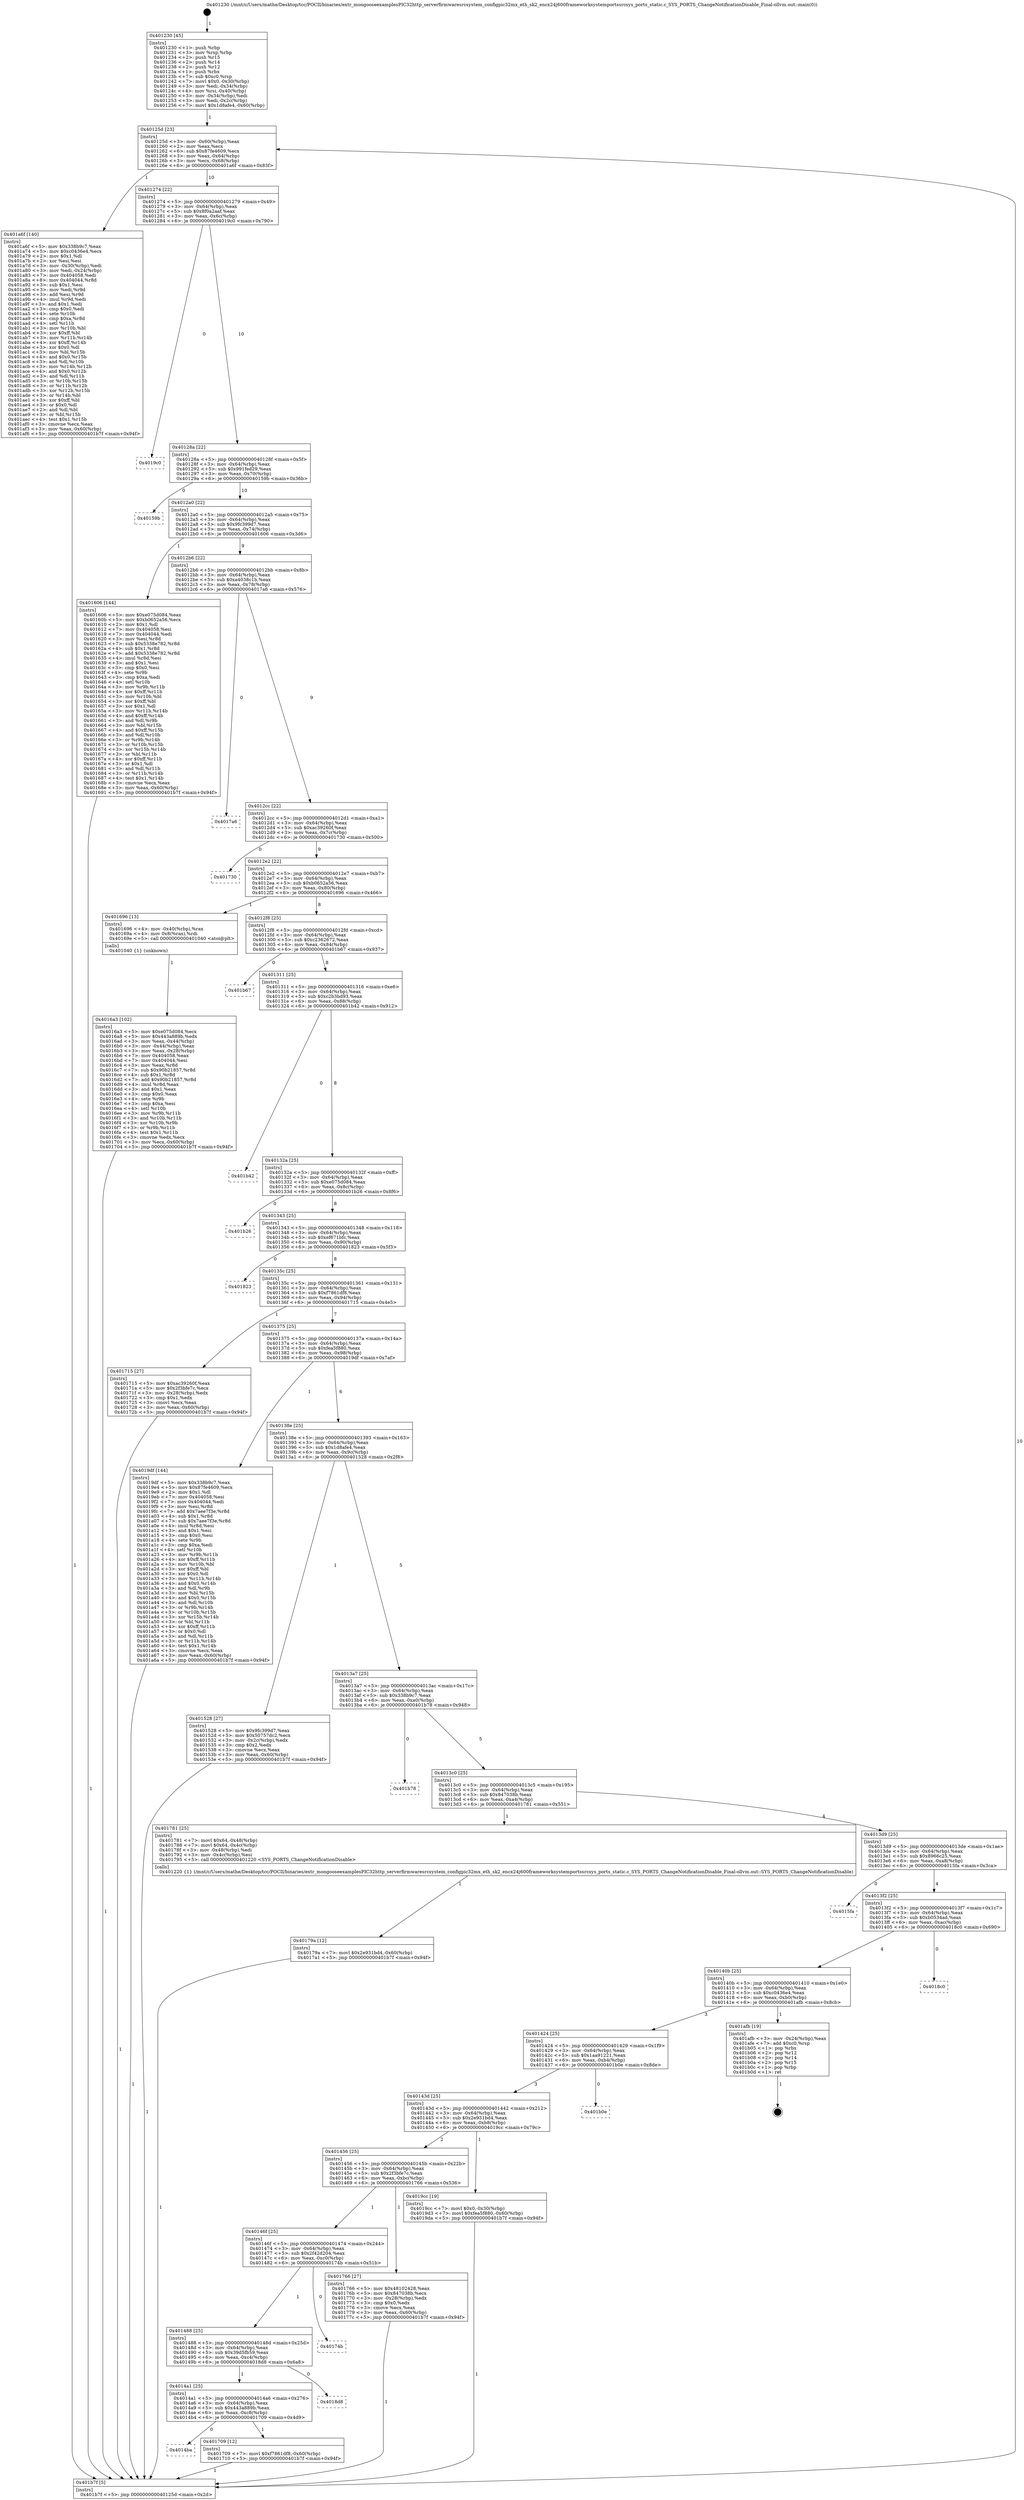 digraph "0x401230" {
  label = "0x401230 (/mnt/c/Users/mathe/Desktop/tcc/POCII/binaries/extr_mongooseexamplesPIC32http_serverfirmwaresrcsystem_configpic32mx_eth_sk2_encx24j600frameworksystemportssrcsys_ports_static.c_SYS_PORTS_ChangeNotificationDisable_Final-ollvm.out::main(0))"
  labelloc = "t"
  node[shape=record]

  Entry [label="",width=0.3,height=0.3,shape=circle,fillcolor=black,style=filled]
  "0x40125d" [label="{
     0x40125d [23]\l
     | [instrs]\l
     &nbsp;&nbsp;0x40125d \<+3\>: mov -0x60(%rbp),%eax\l
     &nbsp;&nbsp;0x401260 \<+2\>: mov %eax,%ecx\l
     &nbsp;&nbsp;0x401262 \<+6\>: sub $0x87fe4609,%ecx\l
     &nbsp;&nbsp;0x401268 \<+3\>: mov %eax,-0x64(%rbp)\l
     &nbsp;&nbsp;0x40126b \<+3\>: mov %ecx,-0x68(%rbp)\l
     &nbsp;&nbsp;0x40126e \<+6\>: je 0000000000401a6f \<main+0x83f\>\l
  }"]
  "0x401a6f" [label="{
     0x401a6f [140]\l
     | [instrs]\l
     &nbsp;&nbsp;0x401a6f \<+5\>: mov $0x338b9c7,%eax\l
     &nbsp;&nbsp;0x401a74 \<+5\>: mov $0xc0436e4,%ecx\l
     &nbsp;&nbsp;0x401a79 \<+2\>: mov $0x1,%dl\l
     &nbsp;&nbsp;0x401a7b \<+2\>: xor %esi,%esi\l
     &nbsp;&nbsp;0x401a7d \<+3\>: mov -0x30(%rbp),%edi\l
     &nbsp;&nbsp;0x401a80 \<+3\>: mov %edi,-0x24(%rbp)\l
     &nbsp;&nbsp;0x401a83 \<+7\>: mov 0x404058,%edi\l
     &nbsp;&nbsp;0x401a8a \<+8\>: mov 0x404044,%r8d\l
     &nbsp;&nbsp;0x401a92 \<+3\>: sub $0x1,%esi\l
     &nbsp;&nbsp;0x401a95 \<+3\>: mov %edi,%r9d\l
     &nbsp;&nbsp;0x401a98 \<+3\>: add %esi,%r9d\l
     &nbsp;&nbsp;0x401a9b \<+4\>: imul %r9d,%edi\l
     &nbsp;&nbsp;0x401a9f \<+3\>: and $0x1,%edi\l
     &nbsp;&nbsp;0x401aa2 \<+3\>: cmp $0x0,%edi\l
     &nbsp;&nbsp;0x401aa5 \<+4\>: sete %r10b\l
     &nbsp;&nbsp;0x401aa9 \<+4\>: cmp $0xa,%r8d\l
     &nbsp;&nbsp;0x401aad \<+4\>: setl %r11b\l
     &nbsp;&nbsp;0x401ab1 \<+3\>: mov %r10b,%bl\l
     &nbsp;&nbsp;0x401ab4 \<+3\>: xor $0xff,%bl\l
     &nbsp;&nbsp;0x401ab7 \<+3\>: mov %r11b,%r14b\l
     &nbsp;&nbsp;0x401aba \<+4\>: xor $0xff,%r14b\l
     &nbsp;&nbsp;0x401abe \<+3\>: xor $0x0,%dl\l
     &nbsp;&nbsp;0x401ac1 \<+3\>: mov %bl,%r15b\l
     &nbsp;&nbsp;0x401ac4 \<+4\>: and $0x0,%r15b\l
     &nbsp;&nbsp;0x401ac8 \<+3\>: and %dl,%r10b\l
     &nbsp;&nbsp;0x401acb \<+3\>: mov %r14b,%r12b\l
     &nbsp;&nbsp;0x401ace \<+4\>: and $0x0,%r12b\l
     &nbsp;&nbsp;0x401ad2 \<+3\>: and %dl,%r11b\l
     &nbsp;&nbsp;0x401ad5 \<+3\>: or %r10b,%r15b\l
     &nbsp;&nbsp;0x401ad8 \<+3\>: or %r11b,%r12b\l
     &nbsp;&nbsp;0x401adb \<+3\>: xor %r12b,%r15b\l
     &nbsp;&nbsp;0x401ade \<+3\>: or %r14b,%bl\l
     &nbsp;&nbsp;0x401ae1 \<+3\>: xor $0xff,%bl\l
     &nbsp;&nbsp;0x401ae4 \<+3\>: or $0x0,%dl\l
     &nbsp;&nbsp;0x401ae7 \<+2\>: and %dl,%bl\l
     &nbsp;&nbsp;0x401ae9 \<+3\>: or %bl,%r15b\l
     &nbsp;&nbsp;0x401aec \<+4\>: test $0x1,%r15b\l
     &nbsp;&nbsp;0x401af0 \<+3\>: cmovne %ecx,%eax\l
     &nbsp;&nbsp;0x401af3 \<+3\>: mov %eax,-0x60(%rbp)\l
     &nbsp;&nbsp;0x401af6 \<+5\>: jmp 0000000000401b7f \<main+0x94f\>\l
  }"]
  "0x401274" [label="{
     0x401274 [22]\l
     | [instrs]\l
     &nbsp;&nbsp;0x401274 \<+5\>: jmp 0000000000401279 \<main+0x49\>\l
     &nbsp;&nbsp;0x401279 \<+3\>: mov -0x64(%rbp),%eax\l
     &nbsp;&nbsp;0x40127c \<+5\>: sub $0x8f0a2aaf,%eax\l
     &nbsp;&nbsp;0x401281 \<+3\>: mov %eax,-0x6c(%rbp)\l
     &nbsp;&nbsp;0x401284 \<+6\>: je 00000000004019c0 \<main+0x790\>\l
  }"]
  Exit [label="",width=0.3,height=0.3,shape=circle,fillcolor=black,style=filled,peripheries=2]
  "0x4019c0" [label="{
     0x4019c0\l
  }", style=dashed]
  "0x40128a" [label="{
     0x40128a [22]\l
     | [instrs]\l
     &nbsp;&nbsp;0x40128a \<+5\>: jmp 000000000040128f \<main+0x5f\>\l
     &nbsp;&nbsp;0x40128f \<+3\>: mov -0x64(%rbp),%eax\l
     &nbsp;&nbsp;0x401292 \<+5\>: sub $0x991fed29,%eax\l
     &nbsp;&nbsp;0x401297 \<+3\>: mov %eax,-0x70(%rbp)\l
     &nbsp;&nbsp;0x40129a \<+6\>: je 000000000040159b \<main+0x36b\>\l
  }"]
  "0x40179a" [label="{
     0x40179a [12]\l
     | [instrs]\l
     &nbsp;&nbsp;0x40179a \<+7\>: movl $0x2e931bd4,-0x60(%rbp)\l
     &nbsp;&nbsp;0x4017a1 \<+5\>: jmp 0000000000401b7f \<main+0x94f\>\l
  }"]
  "0x40159b" [label="{
     0x40159b\l
  }", style=dashed]
  "0x4012a0" [label="{
     0x4012a0 [22]\l
     | [instrs]\l
     &nbsp;&nbsp;0x4012a0 \<+5\>: jmp 00000000004012a5 \<main+0x75\>\l
     &nbsp;&nbsp;0x4012a5 \<+3\>: mov -0x64(%rbp),%eax\l
     &nbsp;&nbsp;0x4012a8 \<+5\>: sub $0x9fc399d7,%eax\l
     &nbsp;&nbsp;0x4012ad \<+3\>: mov %eax,-0x74(%rbp)\l
     &nbsp;&nbsp;0x4012b0 \<+6\>: je 0000000000401606 \<main+0x3d6\>\l
  }"]
  "0x4014ba" [label="{
     0x4014ba\l
  }", style=dashed]
  "0x401606" [label="{
     0x401606 [144]\l
     | [instrs]\l
     &nbsp;&nbsp;0x401606 \<+5\>: mov $0xe075d084,%eax\l
     &nbsp;&nbsp;0x40160b \<+5\>: mov $0xb0652a56,%ecx\l
     &nbsp;&nbsp;0x401610 \<+2\>: mov $0x1,%dl\l
     &nbsp;&nbsp;0x401612 \<+7\>: mov 0x404058,%esi\l
     &nbsp;&nbsp;0x401619 \<+7\>: mov 0x404044,%edi\l
     &nbsp;&nbsp;0x401620 \<+3\>: mov %esi,%r8d\l
     &nbsp;&nbsp;0x401623 \<+7\>: sub $0x5338e782,%r8d\l
     &nbsp;&nbsp;0x40162a \<+4\>: sub $0x1,%r8d\l
     &nbsp;&nbsp;0x40162e \<+7\>: add $0x5338e782,%r8d\l
     &nbsp;&nbsp;0x401635 \<+4\>: imul %r8d,%esi\l
     &nbsp;&nbsp;0x401639 \<+3\>: and $0x1,%esi\l
     &nbsp;&nbsp;0x40163c \<+3\>: cmp $0x0,%esi\l
     &nbsp;&nbsp;0x40163f \<+4\>: sete %r9b\l
     &nbsp;&nbsp;0x401643 \<+3\>: cmp $0xa,%edi\l
     &nbsp;&nbsp;0x401646 \<+4\>: setl %r10b\l
     &nbsp;&nbsp;0x40164a \<+3\>: mov %r9b,%r11b\l
     &nbsp;&nbsp;0x40164d \<+4\>: xor $0xff,%r11b\l
     &nbsp;&nbsp;0x401651 \<+3\>: mov %r10b,%bl\l
     &nbsp;&nbsp;0x401654 \<+3\>: xor $0xff,%bl\l
     &nbsp;&nbsp;0x401657 \<+3\>: xor $0x1,%dl\l
     &nbsp;&nbsp;0x40165a \<+3\>: mov %r11b,%r14b\l
     &nbsp;&nbsp;0x40165d \<+4\>: and $0xff,%r14b\l
     &nbsp;&nbsp;0x401661 \<+3\>: and %dl,%r9b\l
     &nbsp;&nbsp;0x401664 \<+3\>: mov %bl,%r15b\l
     &nbsp;&nbsp;0x401667 \<+4\>: and $0xff,%r15b\l
     &nbsp;&nbsp;0x40166b \<+3\>: and %dl,%r10b\l
     &nbsp;&nbsp;0x40166e \<+3\>: or %r9b,%r14b\l
     &nbsp;&nbsp;0x401671 \<+3\>: or %r10b,%r15b\l
     &nbsp;&nbsp;0x401674 \<+3\>: xor %r15b,%r14b\l
     &nbsp;&nbsp;0x401677 \<+3\>: or %bl,%r11b\l
     &nbsp;&nbsp;0x40167a \<+4\>: xor $0xff,%r11b\l
     &nbsp;&nbsp;0x40167e \<+3\>: or $0x1,%dl\l
     &nbsp;&nbsp;0x401681 \<+3\>: and %dl,%r11b\l
     &nbsp;&nbsp;0x401684 \<+3\>: or %r11b,%r14b\l
     &nbsp;&nbsp;0x401687 \<+4\>: test $0x1,%r14b\l
     &nbsp;&nbsp;0x40168b \<+3\>: cmovne %ecx,%eax\l
     &nbsp;&nbsp;0x40168e \<+3\>: mov %eax,-0x60(%rbp)\l
     &nbsp;&nbsp;0x401691 \<+5\>: jmp 0000000000401b7f \<main+0x94f\>\l
  }"]
  "0x4012b6" [label="{
     0x4012b6 [22]\l
     | [instrs]\l
     &nbsp;&nbsp;0x4012b6 \<+5\>: jmp 00000000004012bb \<main+0x8b\>\l
     &nbsp;&nbsp;0x4012bb \<+3\>: mov -0x64(%rbp),%eax\l
     &nbsp;&nbsp;0x4012be \<+5\>: sub $0xa4038c1b,%eax\l
     &nbsp;&nbsp;0x4012c3 \<+3\>: mov %eax,-0x78(%rbp)\l
     &nbsp;&nbsp;0x4012c6 \<+6\>: je 00000000004017a6 \<main+0x576\>\l
  }"]
  "0x401709" [label="{
     0x401709 [12]\l
     | [instrs]\l
     &nbsp;&nbsp;0x401709 \<+7\>: movl $0xf7861df8,-0x60(%rbp)\l
     &nbsp;&nbsp;0x401710 \<+5\>: jmp 0000000000401b7f \<main+0x94f\>\l
  }"]
  "0x4017a6" [label="{
     0x4017a6\l
  }", style=dashed]
  "0x4012cc" [label="{
     0x4012cc [22]\l
     | [instrs]\l
     &nbsp;&nbsp;0x4012cc \<+5\>: jmp 00000000004012d1 \<main+0xa1\>\l
     &nbsp;&nbsp;0x4012d1 \<+3\>: mov -0x64(%rbp),%eax\l
     &nbsp;&nbsp;0x4012d4 \<+5\>: sub $0xac39260f,%eax\l
     &nbsp;&nbsp;0x4012d9 \<+3\>: mov %eax,-0x7c(%rbp)\l
     &nbsp;&nbsp;0x4012dc \<+6\>: je 0000000000401730 \<main+0x500\>\l
  }"]
  "0x4014a1" [label="{
     0x4014a1 [25]\l
     | [instrs]\l
     &nbsp;&nbsp;0x4014a1 \<+5\>: jmp 00000000004014a6 \<main+0x276\>\l
     &nbsp;&nbsp;0x4014a6 \<+3\>: mov -0x64(%rbp),%eax\l
     &nbsp;&nbsp;0x4014a9 \<+5\>: sub $0x443a889b,%eax\l
     &nbsp;&nbsp;0x4014ae \<+6\>: mov %eax,-0xc8(%rbp)\l
     &nbsp;&nbsp;0x4014b4 \<+6\>: je 0000000000401709 \<main+0x4d9\>\l
  }"]
  "0x401730" [label="{
     0x401730\l
  }", style=dashed]
  "0x4012e2" [label="{
     0x4012e2 [22]\l
     | [instrs]\l
     &nbsp;&nbsp;0x4012e2 \<+5\>: jmp 00000000004012e7 \<main+0xb7\>\l
     &nbsp;&nbsp;0x4012e7 \<+3\>: mov -0x64(%rbp),%eax\l
     &nbsp;&nbsp;0x4012ea \<+5\>: sub $0xb0652a56,%eax\l
     &nbsp;&nbsp;0x4012ef \<+3\>: mov %eax,-0x80(%rbp)\l
     &nbsp;&nbsp;0x4012f2 \<+6\>: je 0000000000401696 \<main+0x466\>\l
  }"]
  "0x4018d8" [label="{
     0x4018d8\l
  }", style=dashed]
  "0x401696" [label="{
     0x401696 [13]\l
     | [instrs]\l
     &nbsp;&nbsp;0x401696 \<+4\>: mov -0x40(%rbp),%rax\l
     &nbsp;&nbsp;0x40169a \<+4\>: mov 0x8(%rax),%rdi\l
     &nbsp;&nbsp;0x40169e \<+5\>: call 0000000000401040 \<atoi@plt\>\l
     | [calls]\l
     &nbsp;&nbsp;0x401040 \{1\} (unknown)\l
  }"]
  "0x4012f8" [label="{
     0x4012f8 [25]\l
     | [instrs]\l
     &nbsp;&nbsp;0x4012f8 \<+5\>: jmp 00000000004012fd \<main+0xcd\>\l
     &nbsp;&nbsp;0x4012fd \<+3\>: mov -0x64(%rbp),%eax\l
     &nbsp;&nbsp;0x401300 \<+5\>: sub $0xc2362672,%eax\l
     &nbsp;&nbsp;0x401305 \<+6\>: mov %eax,-0x84(%rbp)\l
     &nbsp;&nbsp;0x40130b \<+6\>: je 0000000000401b67 \<main+0x937\>\l
  }"]
  "0x401488" [label="{
     0x401488 [25]\l
     | [instrs]\l
     &nbsp;&nbsp;0x401488 \<+5\>: jmp 000000000040148d \<main+0x25d\>\l
     &nbsp;&nbsp;0x40148d \<+3\>: mov -0x64(%rbp),%eax\l
     &nbsp;&nbsp;0x401490 \<+5\>: sub $0x39d5fb59,%eax\l
     &nbsp;&nbsp;0x401495 \<+6\>: mov %eax,-0xc4(%rbp)\l
     &nbsp;&nbsp;0x40149b \<+6\>: je 00000000004018d8 \<main+0x6a8\>\l
  }"]
  "0x401b67" [label="{
     0x401b67\l
  }", style=dashed]
  "0x401311" [label="{
     0x401311 [25]\l
     | [instrs]\l
     &nbsp;&nbsp;0x401311 \<+5\>: jmp 0000000000401316 \<main+0xe6\>\l
     &nbsp;&nbsp;0x401316 \<+3\>: mov -0x64(%rbp),%eax\l
     &nbsp;&nbsp;0x401319 \<+5\>: sub $0xc2b3bd93,%eax\l
     &nbsp;&nbsp;0x40131e \<+6\>: mov %eax,-0x88(%rbp)\l
     &nbsp;&nbsp;0x401324 \<+6\>: je 0000000000401b42 \<main+0x912\>\l
  }"]
  "0x40174b" [label="{
     0x40174b\l
  }", style=dashed]
  "0x401b42" [label="{
     0x401b42\l
  }", style=dashed]
  "0x40132a" [label="{
     0x40132a [25]\l
     | [instrs]\l
     &nbsp;&nbsp;0x40132a \<+5\>: jmp 000000000040132f \<main+0xff\>\l
     &nbsp;&nbsp;0x40132f \<+3\>: mov -0x64(%rbp),%eax\l
     &nbsp;&nbsp;0x401332 \<+5\>: sub $0xe075d084,%eax\l
     &nbsp;&nbsp;0x401337 \<+6\>: mov %eax,-0x8c(%rbp)\l
     &nbsp;&nbsp;0x40133d \<+6\>: je 0000000000401b26 \<main+0x8f6\>\l
  }"]
  "0x40146f" [label="{
     0x40146f [25]\l
     | [instrs]\l
     &nbsp;&nbsp;0x40146f \<+5\>: jmp 0000000000401474 \<main+0x244\>\l
     &nbsp;&nbsp;0x401474 \<+3\>: mov -0x64(%rbp),%eax\l
     &nbsp;&nbsp;0x401477 \<+5\>: sub $0x2f42d204,%eax\l
     &nbsp;&nbsp;0x40147c \<+6\>: mov %eax,-0xc0(%rbp)\l
     &nbsp;&nbsp;0x401482 \<+6\>: je 000000000040174b \<main+0x51b\>\l
  }"]
  "0x401b26" [label="{
     0x401b26\l
  }", style=dashed]
  "0x401343" [label="{
     0x401343 [25]\l
     | [instrs]\l
     &nbsp;&nbsp;0x401343 \<+5\>: jmp 0000000000401348 \<main+0x118\>\l
     &nbsp;&nbsp;0x401348 \<+3\>: mov -0x64(%rbp),%eax\l
     &nbsp;&nbsp;0x40134b \<+5\>: sub $0xef671bfc,%eax\l
     &nbsp;&nbsp;0x401350 \<+6\>: mov %eax,-0x90(%rbp)\l
     &nbsp;&nbsp;0x401356 \<+6\>: je 0000000000401823 \<main+0x5f3\>\l
  }"]
  "0x401766" [label="{
     0x401766 [27]\l
     | [instrs]\l
     &nbsp;&nbsp;0x401766 \<+5\>: mov $0x48102428,%eax\l
     &nbsp;&nbsp;0x40176b \<+5\>: mov $0x847038b,%ecx\l
     &nbsp;&nbsp;0x401770 \<+3\>: mov -0x28(%rbp),%edx\l
     &nbsp;&nbsp;0x401773 \<+3\>: cmp $0x0,%edx\l
     &nbsp;&nbsp;0x401776 \<+3\>: cmove %ecx,%eax\l
     &nbsp;&nbsp;0x401779 \<+3\>: mov %eax,-0x60(%rbp)\l
     &nbsp;&nbsp;0x40177c \<+5\>: jmp 0000000000401b7f \<main+0x94f\>\l
  }"]
  "0x401823" [label="{
     0x401823\l
  }", style=dashed]
  "0x40135c" [label="{
     0x40135c [25]\l
     | [instrs]\l
     &nbsp;&nbsp;0x40135c \<+5\>: jmp 0000000000401361 \<main+0x131\>\l
     &nbsp;&nbsp;0x401361 \<+3\>: mov -0x64(%rbp),%eax\l
     &nbsp;&nbsp;0x401364 \<+5\>: sub $0xf7861df8,%eax\l
     &nbsp;&nbsp;0x401369 \<+6\>: mov %eax,-0x94(%rbp)\l
     &nbsp;&nbsp;0x40136f \<+6\>: je 0000000000401715 \<main+0x4e5\>\l
  }"]
  "0x401456" [label="{
     0x401456 [25]\l
     | [instrs]\l
     &nbsp;&nbsp;0x401456 \<+5\>: jmp 000000000040145b \<main+0x22b\>\l
     &nbsp;&nbsp;0x40145b \<+3\>: mov -0x64(%rbp),%eax\l
     &nbsp;&nbsp;0x40145e \<+5\>: sub $0x2f3bfe7c,%eax\l
     &nbsp;&nbsp;0x401463 \<+6\>: mov %eax,-0xbc(%rbp)\l
     &nbsp;&nbsp;0x401469 \<+6\>: je 0000000000401766 \<main+0x536\>\l
  }"]
  "0x401715" [label="{
     0x401715 [27]\l
     | [instrs]\l
     &nbsp;&nbsp;0x401715 \<+5\>: mov $0xac39260f,%eax\l
     &nbsp;&nbsp;0x40171a \<+5\>: mov $0x2f3bfe7c,%ecx\l
     &nbsp;&nbsp;0x40171f \<+3\>: mov -0x28(%rbp),%edx\l
     &nbsp;&nbsp;0x401722 \<+3\>: cmp $0x1,%edx\l
     &nbsp;&nbsp;0x401725 \<+3\>: cmovl %ecx,%eax\l
     &nbsp;&nbsp;0x401728 \<+3\>: mov %eax,-0x60(%rbp)\l
     &nbsp;&nbsp;0x40172b \<+5\>: jmp 0000000000401b7f \<main+0x94f\>\l
  }"]
  "0x401375" [label="{
     0x401375 [25]\l
     | [instrs]\l
     &nbsp;&nbsp;0x401375 \<+5\>: jmp 000000000040137a \<main+0x14a\>\l
     &nbsp;&nbsp;0x40137a \<+3\>: mov -0x64(%rbp),%eax\l
     &nbsp;&nbsp;0x40137d \<+5\>: sub $0xfea5f880,%eax\l
     &nbsp;&nbsp;0x401382 \<+6\>: mov %eax,-0x98(%rbp)\l
     &nbsp;&nbsp;0x401388 \<+6\>: je 00000000004019df \<main+0x7af\>\l
  }"]
  "0x4019cc" [label="{
     0x4019cc [19]\l
     | [instrs]\l
     &nbsp;&nbsp;0x4019cc \<+7\>: movl $0x0,-0x30(%rbp)\l
     &nbsp;&nbsp;0x4019d3 \<+7\>: movl $0xfea5f880,-0x60(%rbp)\l
     &nbsp;&nbsp;0x4019da \<+5\>: jmp 0000000000401b7f \<main+0x94f\>\l
  }"]
  "0x4019df" [label="{
     0x4019df [144]\l
     | [instrs]\l
     &nbsp;&nbsp;0x4019df \<+5\>: mov $0x338b9c7,%eax\l
     &nbsp;&nbsp;0x4019e4 \<+5\>: mov $0x87fe4609,%ecx\l
     &nbsp;&nbsp;0x4019e9 \<+2\>: mov $0x1,%dl\l
     &nbsp;&nbsp;0x4019eb \<+7\>: mov 0x404058,%esi\l
     &nbsp;&nbsp;0x4019f2 \<+7\>: mov 0x404044,%edi\l
     &nbsp;&nbsp;0x4019f9 \<+3\>: mov %esi,%r8d\l
     &nbsp;&nbsp;0x4019fc \<+7\>: add $0x7aee7f3e,%r8d\l
     &nbsp;&nbsp;0x401a03 \<+4\>: sub $0x1,%r8d\l
     &nbsp;&nbsp;0x401a07 \<+7\>: sub $0x7aee7f3e,%r8d\l
     &nbsp;&nbsp;0x401a0e \<+4\>: imul %r8d,%esi\l
     &nbsp;&nbsp;0x401a12 \<+3\>: and $0x1,%esi\l
     &nbsp;&nbsp;0x401a15 \<+3\>: cmp $0x0,%esi\l
     &nbsp;&nbsp;0x401a18 \<+4\>: sete %r9b\l
     &nbsp;&nbsp;0x401a1c \<+3\>: cmp $0xa,%edi\l
     &nbsp;&nbsp;0x401a1f \<+4\>: setl %r10b\l
     &nbsp;&nbsp;0x401a23 \<+3\>: mov %r9b,%r11b\l
     &nbsp;&nbsp;0x401a26 \<+4\>: xor $0xff,%r11b\l
     &nbsp;&nbsp;0x401a2a \<+3\>: mov %r10b,%bl\l
     &nbsp;&nbsp;0x401a2d \<+3\>: xor $0xff,%bl\l
     &nbsp;&nbsp;0x401a30 \<+3\>: xor $0x0,%dl\l
     &nbsp;&nbsp;0x401a33 \<+3\>: mov %r11b,%r14b\l
     &nbsp;&nbsp;0x401a36 \<+4\>: and $0x0,%r14b\l
     &nbsp;&nbsp;0x401a3a \<+3\>: and %dl,%r9b\l
     &nbsp;&nbsp;0x401a3d \<+3\>: mov %bl,%r15b\l
     &nbsp;&nbsp;0x401a40 \<+4\>: and $0x0,%r15b\l
     &nbsp;&nbsp;0x401a44 \<+3\>: and %dl,%r10b\l
     &nbsp;&nbsp;0x401a47 \<+3\>: or %r9b,%r14b\l
     &nbsp;&nbsp;0x401a4a \<+3\>: or %r10b,%r15b\l
     &nbsp;&nbsp;0x401a4d \<+3\>: xor %r15b,%r14b\l
     &nbsp;&nbsp;0x401a50 \<+3\>: or %bl,%r11b\l
     &nbsp;&nbsp;0x401a53 \<+4\>: xor $0xff,%r11b\l
     &nbsp;&nbsp;0x401a57 \<+3\>: or $0x0,%dl\l
     &nbsp;&nbsp;0x401a5a \<+3\>: and %dl,%r11b\l
     &nbsp;&nbsp;0x401a5d \<+3\>: or %r11b,%r14b\l
     &nbsp;&nbsp;0x401a60 \<+4\>: test $0x1,%r14b\l
     &nbsp;&nbsp;0x401a64 \<+3\>: cmovne %ecx,%eax\l
     &nbsp;&nbsp;0x401a67 \<+3\>: mov %eax,-0x60(%rbp)\l
     &nbsp;&nbsp;0x401a6a \<+5\>: jmp 0000000000401b7f \<main+0x94f\>\l
  }"]
  "0x40138e" [label="{
     0x40138e [25]\l
     | [instrs]\l
     &nbsp;&nbsp;0x40138e \<+5\>: jmp 0000000000401393 \<main+0x163\>\l
     &nbsp;&nbsp;0x401393 \<+3\>: mov -0x64(%rbp),%eax\l
     &nbsp;&nbsp;0x401396 \<+5\>: sub $0x1d8afe4,%eax\l
     &nbsp;&nbsp;0x40139b \<+6\>: mov %eax,-0x9c(%rbp)\l
     &nbsp;&nbsp;0x4013a1 \<+6\>: je 0000000000401528 \<main+0x2f8\>\l
  }"]
  "0x40143d" [label="{
     0x40143d [25]\l
     | [instrs]\l
     &nbsp;&nbsp;0x40143d \<+5\>: jmp 0000000000401442 \<main+0x212\>\l
     &nbsp;&nbsp;0x401442 \<+3\>: mov -0x64(%rbp),%eax\l
     &nbsp;&nbsp;0x401445 \<+5\>: sub $0x2e931bd4,%eax\l
     &nbsp;&nbsp;0x40144a \<+6\>: mov %eax,-0xb8(%rbp)\l
     &nbsp;&nbsp;0x401450 \<+6\>: je 00000000004019cc \<main+0x79c\>\l
  }"]
  "0x401528" [label="{
     0x401528 [27]\l
     | [instrs]\l
     &nbsp;&nbsp;0x401528 \<+5\>: mov $0x9fc399d7,%eax\l
     &nbsp;&nbsp;0x40152d \<+5\>: mov $0x50757dc2,%ecx\l
     &nbsp;&nbsp;0x401532 \<+3\>: mov -0x2c(%rbp),%edx\l
     &nbsp;&nbsp;0x401535 \<+3\>: cmp $0x2,%edx\l
     &nbsp;&nbsp;0x401538 \<+3\>: cmovne %ecx,%eax\l
     &nbsp;&nbsp;0x40153b \<+3\>: mov %eax,-0x60(%rbp)\l
     &nbsp;&nbsp;0x40153e \<+5\>: jmp 0000000000401b7f \<main+0x94f\>\l
  }"]
  "0x4013a7" [label="{
     0x4013a7 [25]\l
     | [instrs]\l
     &nbsp;&nbsp;0x4013a7 \<+5\>: jmp 00000000004013ac \<main+0x17c\>\l
     &nbsp;&nbsp;0x4013ac \<+3\>: mov -0x64(%rbp),%eax\l
     &nbsp;&nbsp;0x4013af \<+5\>: sub $0x338b9c7,%eax\l
     &nbsp;&nbsp;0x4013b4 \<+6\>: mov %eax,-0xa0(%rbp)\l
     &nbsp;&nbsp;0x4013ba \<+6\>: je 0000000000401b78 \<main+0x948\>\l
  }"]
  "0x401b7f" [label="{
     0x401b7f [5]\l
     | [instrs]\l
     &nbsp;&nbsp;0x401b7f \<+5\>: jmp 000000000040125d \<main+0x2d\>\l
  }"]
  "0x401230" [label="{
     0x401230 [45]\l
     | [instrs]\l
     &nbsp;&nbsp;0x401230 \<+1\>: push %rbp\l
     &nbsp;&nbsp;0x401231 \<+3\>: mov %rsp,%rbp\l
     &nbsp;&nbsp;0x401234 \<+2\>: push %r15\l
     &nbsp;&nbsp;0x401236 \<+2\>: push %r14\l
     &nbsp;&nbsp;0x401238 \<+2\>: push %r12\l
     &nbsp;&nbsp;0x40123a \<+1\>: push %rbx\l
     &nbsp;&nbsp;0x40123b \<+7\>: sub $0xc0,%rsp\l
     &nbsp;&nbsp;0x401242 \<+7\>: movl $0x0,-0x30(%rbp)\l
     &nbsp;&nbsp;0x401249 \<+3\>: mov %edi,-0x34(%rbp)\l
     &nbsp;&nbsp;0x40124c \<+4\>: mov %rsi,-0x40(%rbp)\l
     &nbsp;&nbsp;0x401250 \<+3\>: mov -0x34(%rbp),%edi\l
     &nbsp;&nbsp;0x401253 \<+3\>: mov %edi,-0x2c(%rbp)\l
     &nbsp;&nbsp;0x401256 \<+7\>: movl $0x1d8afe4,-0x60(%rbp)\l
  }"]
  "0x4016a3" [label="{
     0x4016a3 [102]\l
     | [instrs]\l
     &nbsp;&nbsp;0x4016a3 \<+5\>: mov $0xe075d084,%ecx\l
     &nbsp;&nbsp;0x4016a8 \<+5\>: mov $0x443a889b,%edx\l
     &nbsp;&nbsp;0x4016ad \<+3\>: mov %eax,-0x44(%rbp)\l
     &nbsp;&nbsp;0x4016b0 \<+3\>: mov -0x44(%rbp),%eax\l
     &nbsp;&nbsp;0x4016b3 \<+3\>: mov %eax,-0x28(%rbp)\l
     &nbsp;&nbsp;0x4016b6 \<+7\>: mov 0x404058,%eax\l
     &nbsp;&nbsp;0x4016bd \<+7\>: mov 0x404044,%esi\l
     &nbsp;&nbsp;0x4016c4 \<+3\>: mov %eax,%r8d\l
     &nbsp;&nbsp;0x4016c7 \<+7\>: sub $0x90b21857,%r8d\l
     &nbsp;&nbsp;0x4016ce \<+4\>: sub $0x1,%r8d\l
     &nbsp;&nbsp;0x4016d2 \<+7\>: add $0x90b21857,%r8d\l
     &nbsp;&nbsp;0x4016d9 \<+4\>: imul %r8d,%eax\l
     &nbsp;&nbsp;0x4016dd \<+3\>: and $0x1,%eax\l
     &nbsp;&nbsp;0x4016e0 \<+3\>: cmp $0x0,%eax\l
     &nbsp;&nbsp;0x4016e3 \<+4\>: sete %r9b\l
     &nbsp;&nbsp;0x4016e7 \<+3\>: cmp $0xa,%esi\l
     &nbsp;&nbsp;0x4016ea \<+4\>: setl %r10b\l
     &nbsp;&nbsp;0x4016ee \<+3\>: mov %r9b,%r11b\l
     &nbsp;&nbsp;0x4016f1 \<+3\>: and %r10b,%r11b\l
     &nbsp;&nbsp;0x4016f4 \<+3\>: xor %r10b,%r9b\l
     &nbsp;&nbsp;0x4016f7 \<+3\>: or %r9b,%r11b\l
     &nbsp;&nbsp;0x4016fa \<+4\>: test $0x1,%r11b\l
     &nbsp;&nbsp;0x4016fe \<+3\>: cmovne %edx,%ecx\l
     &nbsp;&nbsp;0x401701 \<+3\>: mov %ecx,-0x60(%rbp)\l
     &nbsp;&nbsp;0x401704 \<+5\>: jmp 0000000000401b7f \<main+0x94f\>\l
  }"]
  "0x401b0e" [label="{
     0x401b0e\l
  }", style=dashed]
  "0x401b78" [label="{
     0x401b78\l
  }", style=dashed]
  "0x4013c0" [label="{
     0x4013c0 [25]\l
     | [instrs]\l
     &nbsp;&nbsp;0x4013c0 \<+5\>: jmp 00000000004013c5 \<main+0x195\>\l
     &nbsp;&nbsp;0x4013c5 \<+3\>: mov -0x64(%rbp),%eax\l
     &nbsp;&nbsp;0x4013c8 \<+5\>: sub $0x847038b,%eax\l
     &nbsp;&nbsp;0x4013cd \<+6\>: mov %eax,-0xa4(%rbp)\l
     &nbsp;&nbsp;0x4013d3 \<+6\>: je 0000000000401781 \<main+0x551\>\l
  }"]
  "0x401424" [label="{
     0x401424 [25]\l
     | [instrs]\l
     &nbsp;&nbsp;0x401424 \<+5\>: jmp 0000000000401429 \<main+0x1f9\>\l
     &nbsp;&nbsp;0x401429 \<+3\>: mov -0x64(%rbp),%eax\l
     &nbsp;&nbsp;0x40142c \<+5\>: sub $0x1aa91221,%eax\l
     &nbsp;&nbsp;0x401431 \<+6\>: mov %eax,-0xb4(%rbp)\l
     &nbsp;&nbsp;0x401437 \<+6\>: je 0000000000401b0e \<main+0x8de\>\l
  }"]
  "0x401781" [label="{
     0x401781 [25]\l
     | [instrs]\l
     &nbsp;&nbsp;0x401781 \<+7\>: movl $0x64,-0x48(%rbp)\l
     &nbsp;&nbsp;0x401788 \<+7\>: movl $0x64,-0x4c(%rbp)\l
     &nbsp;&nbsp;0x40178f \<+3\>: mov -0x48(%rbp),%edi\l
     &nbsp;&nbsp;0x401792 \<+3\>: mov -0x4c(%rbp),%esi\l
     &nbsp;&nbsp;0x401795 \<+5\>: call 0000000000401220 \<SYS_PORTS_ChangeNotificationDisable\>\l
     | [calls]\l
     &nbsp;&nbsp;0x401220 \{1\} (/mnt/c/Users/mathe/Desktop/tcc/POCII/binaries/extr_mongooseexamplesPIC32http_serverfirmwaresrcsystem_configpic32mx_eth_sk2_encx24j600frameworksystemportssrcsys_ports_static.c_SYS_PORTS_ChangeNotificationDisable_Final-ollvm.out::SYS_PORTS_ChangeNotificationDisable)\l
  }"]
  "0x4013d9" [label="{
     0x4013d9 [25]\l
     | [instrs]\l
     &nbsp;&nbsp;0x4013d9 \<+5\>: jmp 00000000004013de \<main+0x1ae\>\l
     &nbsp;&nbsp;0x4013de \<+3\>: mov -0x64(%rbp),%eax\l
     &nbsp;&nbsp;0x4013e1 \<+5\>: sub $0x8966c25,%eax\l
     &nbsp;&nbsp;0x4013e6 \<+6\>: mov %eax,-0xa8(%rbp)\l
     &nbsp;&nbsp;0x4013ec \<+6\>: je 00000000004015fa \<main+0x3ca\>\l
  }"]
  "0x401afb" [label="{
     0x401afb [19]\l
     | [instrs]\l
     &nbsp;&nbsp;0x401afb \<+3\>: mov -0x24(%rbp),%eax\l
     &nbsp;&nbsp;0x401afe \<+7\>: add $0xc0,%rsp\l
     &nbsp;&nbsp;0x401b05 \<+1\>: pop %rbx\l
     &nbsp;&nbsp;0x401b06 \<+2\>: pop %r12\l
     &nbsp;&nbsp;0x401b08 \<+2\>: pop %r14\l
     &nbsp;&nbsp;0x401b0a \<+2\>: pop %r15\l
     &nbsp;&nbsp;0x401b0c \<+1\>: pop %rbp\l
     &nbsp;&nbsp;0x401b0d \<+1\>: ret\l
  }"]
  "0x4015fa" [label="{
     0x4015fa\l
  }", style=dashed]
  "0x4013f2" [label="{
     0x4013f2 [25]\l
     | [instrs]\l
     &nbsp;&nbsp;0x4013f2 \<+5\>: jmp 00000000004013f7 \<main+0x1c7\>\l
     &nbsp;&nbsp;0x4013f7 \<+3\>: mov -0x64(%rbp),%eax\l
     &nbsp;&nbsp;0x4013fa \<+5\>: sub $0xb0534ad,%eax\l
     &nbsp;&nbsp;0x4013ff \<+6\>: mov %eax,-0xac(%rbp)\l
     &nbsp;&nbsp;0x401405 \<+6\>: je 00000000004018c0 \<main+0x690\>\l
  }"]
  "0x40140b" [label="{
     0x40140b [25]\l
     | [instrs]\l
     &nbsp;&nbsp;0x40140b \<+5\>: jmp 0000000000401410 \<main+0x1e0\>\l
     &nbsp;&nbsp;0x401410 \<+3\>: mov -0x64(%rbp),%eax\l
     &nbsp;&nbsp;0x401413 \<+5\>: sub $0xc0436e4,%eax\l
     &nbsp;&nbsp;0x401418 \<+6\>: mov %eax,-0xb0(%rbp)\l
     &nbsp;&nbsp;0x40141e \<+6\>: je 0000000000401afb \<main+0x8cb\>\l
  }"]
  "0x4018c0" [label="{
     0x4018c0\l
  }", style=dashed]
  Entry -> "0x401230" [label=" 1"]
  "0x40125d" -> "0x401a6f" [label=" 1"]
  "0x40125d" -> "0x401274" [label=" 10"]
  "0x401afb" -> Exit [label=" 1"]
  "0x401274" -> "0x4019c0" [label=" 0"]
  "0x401274" -> "0x40128a" [label=" 10"]
  "0x401a6f" -> "0x401b7f" [label=" 1"]
  "0x40128a" -> "0x40159b" [label=" 0"]
  "0x40128a" -> "0x4012a0" [label=" 10"]
  "0x4019df" -> "0x401b7f" [label=" 1"]
  "0x4012a0" -> "0x401606" [label=" 1"]
  "0x4012a0" -> "0x4012b6" [label=" 9"]
  "0x4019cc" -> "0x401b7f" [label=" 1"]
  "0x4012b6" -> "0x4017a6" [label=" 0"]
  "0x4012b6" -> "0x4012cc" [label=" 9"]
  "0x40179a" -> "0x401b7f" [label=" 1"]
  "0x4012cc" -> "0x401730" [label=" 0"]
  "0x4012cc" -> "0x4012e2" [label=" 9"]
  "0x401766" -> "0x401b7f" [label=" 1"]
  "0x4012e2" -> "0x401696" [label=" 1"]
  "0x4012e2" -> "0x4012f8" [label=" 8"]
  "0x401715" -> "0x401b7f" [label=" 1"]
  "0x4012f8" -> "0x401b67" [label=" 0"]
  "0x4012f8" -> "0x401311" [label=" 8"]
  "0x4014a1" -> "0x4014ba" [label=" 0"]
  "0x401311" -> "0x401b42" [label=" 0"]
  "0x401311" -> "0x40132a" [label=" 8"]
  "0x4014a1" -> "0x401709" [label=" 1"]
  "0x40132a" -> "0x401b26" [label=" 0"]
  "0x40132a" -> "0x401343" [label=" 8"]
  "0x401488" -> "0x4014a1" [label=" 1"]
  "0x401343" -> "0x401823" [label=" 0"]
  "0x401343" -> "0x40135c" [label=" 8"]
  "0x401488" -> "0x4018d8" [label=" 0"]
  "0x40135c" -> "0x401715" [label=" 1"]
  "0x40135c" -> "0x401375" [label=" 7"]
  "0x40146f" -> "0x401488" [label=" 1"]
  "0x401375" -> "0x4019df" [label=" 1"]
  "0x401375" -> "0x40138e" [label=" 6"]
  "0x40146f" -> "0x40174b" [label=" 0"]
  "0x40138e" -> "0x401528" [label=" 1"]
  "0x40138e" -> "0x4013a7" [label=" 5"]
  "0x401528" -> "0x401b7f" [label=" 1"]
  "0x401230" -> "0x40125d" [label=" 1"]
  "0x401b7f" -> "0x40125d" [label=" 10"]
  "0x401606" -> "0x401b7f" [label=" 1"]
  "0x401696" -> "0x4016a3" [label=" 1"]
  "0x4016a3" -> "0x401b7f" [label=" 1"]
  "0x401456" -> "0x40146f" [label=" 1"]
  "0x4013a7" -> "0x401b78" [label=" 0"]
  "0x4013a7" -> "0x4013c0" [label=" 5"]
  "0x401456" -> "0x401766" [label=" 1"]
  "0x4013c0" -> "0x401781" [label=" 1"]
  "0x4013c0" -> "0x4013d9" [label=" 4"]
  "0x40143d" -> "0x401456" [label=" 2"]
  "0x4013d9" -> "0x4015fa" [label=" 0"]
  "0x4013d9" -> "0x4013f2" [label=" 4"]
  "0x40143d" -> "0x4019cc" [label=" 1"]
  "0x4013f2" -> "0x4018c0" [label=" 0"]
  "0x4013f2" -> "0x40140b" [label=" 4"]
  "0x401781" -> "0x40179a" [label=" 1"]
  "0x40140b" -> "0x401afb" [label=" 1"]
  "0x40140b" -> "0x401424" [label=" 3"]
  "0x401709" -> "0x401b7f" [label=" 1"]
  "0x401424" -> "0x401b0e" [label=" 0"]
  "0x401424" -> "0x40143d" [label=" 3"]
}
